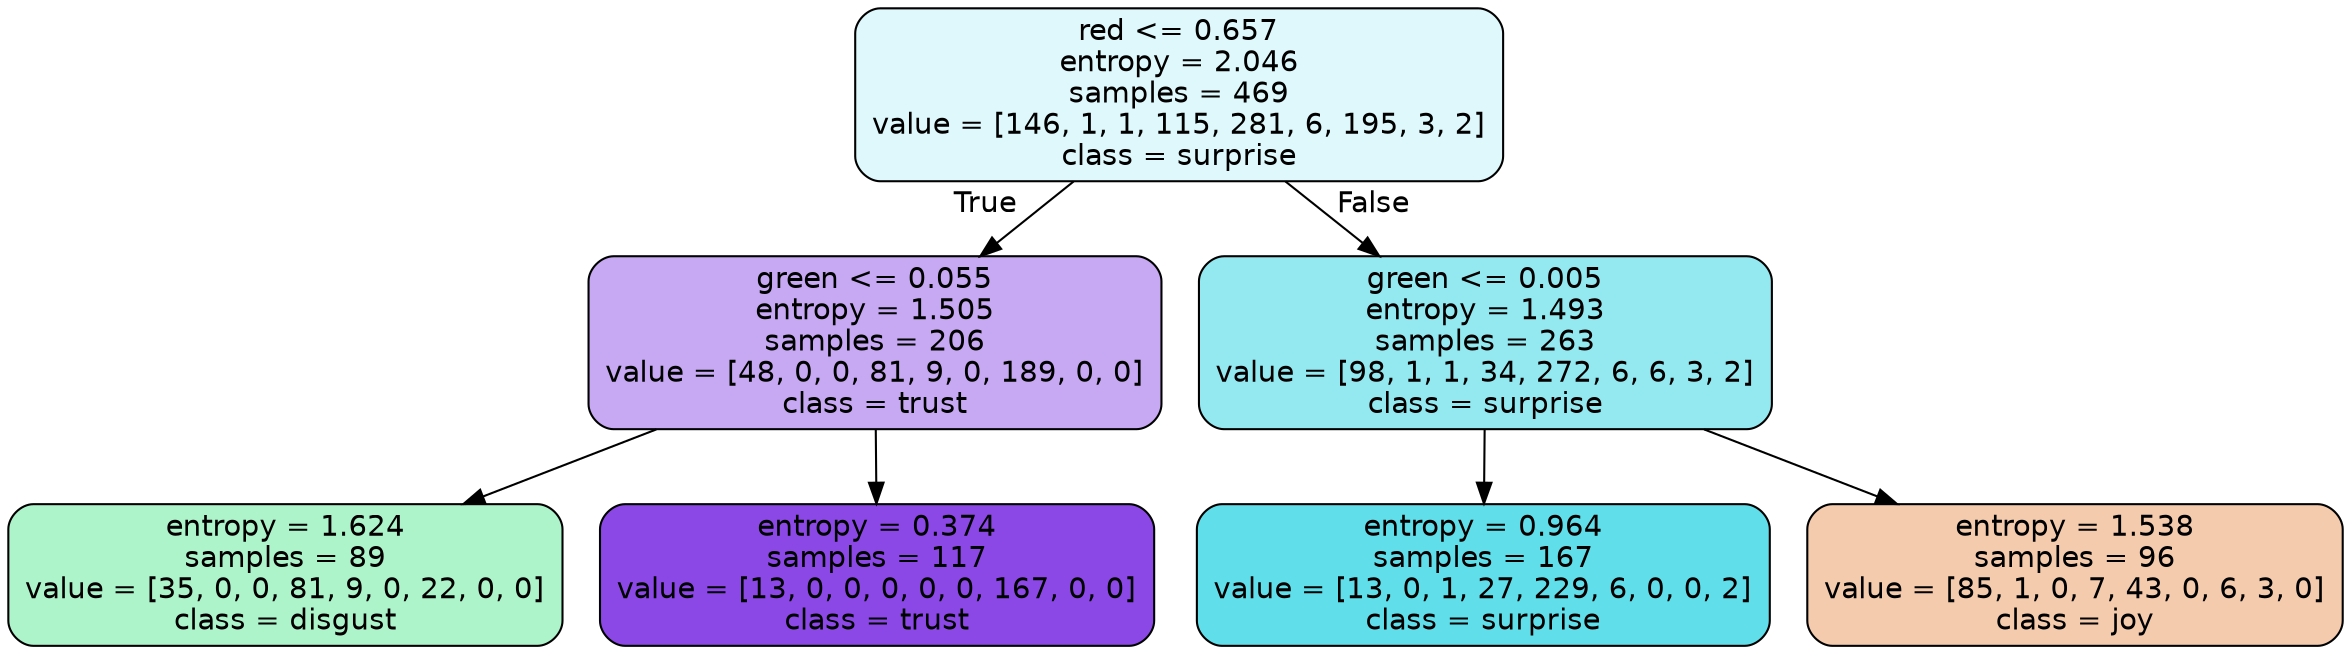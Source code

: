 digraph Tree {
node [shape=box, style="filled, rounded", color="black", fontname=helvetica] ;
edge [fontname=helvetica] ;
0 [label="red <= 0.657\nentropy = 2.046\nsamples = 469\nvalue = [146, 1, 1, 115, 281, 6, 195, 3, 2]\nclass = surprise", fillcolor="#39d7e528"] ;
1 [label="green <= 0.055\nentropy = 1.505\nsamples = 206\nvalue = [48, 0, 0, 81, 9, 0, 189, 0, 0]\nclass = trust", fillcolor="#8139e570"] ;
0 -> 1 [labeldistance=2.5, labelangle=45, headlabel="True"] ;
2 [label="entropy = 1.624\nsamples = 89\nvalue = [35, 0, 0, 81, 9, 0, 22, 0, 0]\nclass = disgust", fillcolor="#39e58169"] ;
1 -> 2 ;
3 [label="entropy = 0.374\nsamples = 117\nvalue = [13, 0, 0, 0, 0, 0, 167, 0, 0]\nclass = trust", fillcolor="#8139e5eb"] ;
1 -> 3 ;
4 [label="green <= 0.005\nentropy = 1.493\nsamples = 263\nvalue = [98, 1, 1, 34, 272, 6, 6, 3, 2]\nclass = surprise", fillcolor="#39d7e589"] ;
0 -> 4 [labeldistance=2.5, labelangle=-45, headlabel="False"] ;
5 [label="entropy = 0.964\nsamples = 167\nvalue = [13, 0, 1, 27, 229, 6, 0, 0, 2]\nclass = surprise", fillcolor="#39d7e5cd"] ;
4 -> 5 ;
6 [label="entropy = 1.538\nsamples = 96\nvalue = [85, 1, 0, 7, 43, 0, 6, 3, 0]\nclass = joy", fillcolor="#e5813969"] ;
4 -> 6 ;
}